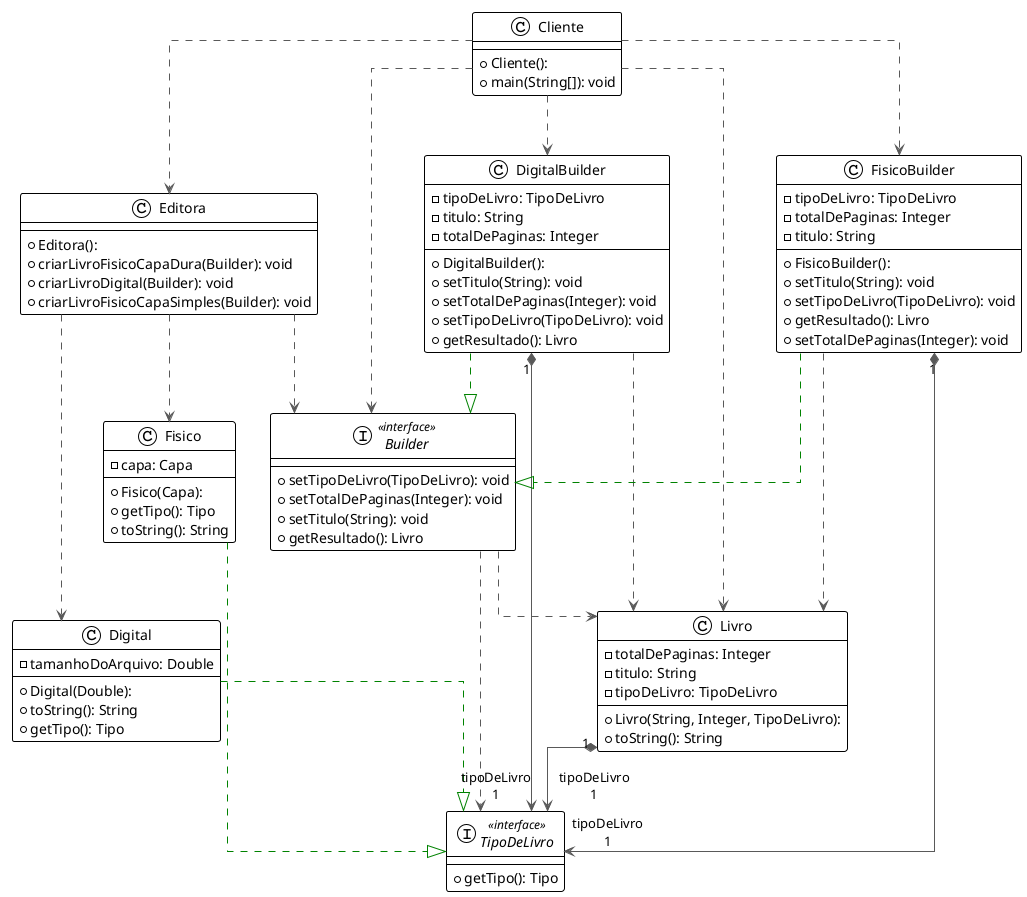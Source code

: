 @startuml

!theme plain
top to bottom direction
skinparam linetype ortho

interface Builder << interface >> {
  + setTipoDeLivro(TipoDeLivro): void
  + setTotalDePaginas(Integer): void
  + setTitulo(String): void
  + getResultado(): Livro
}
class Cliente {
  + Cliente(): 
  + main(String[]): void
}
class Digital {
  + Digital(Double): 
  - tamanhoDoArquivo: Double
  + toString(): String
  + getTipo(): Tipo
}
class DigitalBuilder {
  + DigitalBuilder(): 
  - tipoDeLivro: TipoDeLivro
  - titulo: String
  - totalDePaginas: Integer
  + setTitulo(String): void
  + setTotalDePaginas(Integer): void
  + setTipoDeLivro(TipoDeLivro): void
  + getResultado(): Livro
}
class Editora {
  + Editora(): 
  + criarLivroFisicoCapaDura(Builder): void
  + criarLivroDigital(Builder): void
  + criarLivroFisicoCapaSimples(Builder): void
}
class Fisico {
  + Fisico(Capa): 
  - capa: Capa
  + getTipo(): Tipo
  + toString(): String
}
class FisicoBuilder {
  + FisicoBuilder(): 
  - tipoDeLivro: TipoDeLivro
  - totalDePaginas: Integer
  - titulo: String
  + setTitulo(String): void
  + setTipoDeLivro(TipoDeLivro): void
  + getResultado(): Livro
  + setTotalDePaginas(Integer): void
}
class Livro {
  + Livro(String, Integer, TipoDeLivro): 
  - totalDePaginas: Integer
  - titulo: String
  - tipoDeLivro: TipoDeLivro
  + toString(): String
}
interface TipoDeLivro << interface >> {
  + getTipo(): Tipo
}

Builder         -[#595959,dashed]->  Livro          
Builder         -[#595959,dashed]->  TipoDeLivro    
Cliente         -[#595959,dashed]->  Builder        
Cliente         -[#595959,dashed]->  DigitalBuilder 
Cliente         -[#595959,dashed]->  Editora        
Cliente         -[#595959,dashed]->  FisicoBuilder  
Cliente         -[#595959,dashed]->  Livro          
Digital         -[#008200,dashed]-^  TipoDeLivro    
DigitalBuilder  -[#008200,dashed]-^  Builder        
DigitalBuilder  -[#595959,dashed]->  Livro          
DigitalBuilder "1" *-[#595959,plain]-> "tipoDeLivro\n1" TipoDeLivro    
Editora         -[#595959,dashed]->  Builder        
Editora         -[#595959,dashed]->  Digital        
Editora         -[#595959,dashed]->  Fisico         
Fisico          -[#008200,dashed]-^  TipoDeLivro    
FisicoBuilder   -[#008200,dashed]-^  Builder        
FisicoBuilder   -[#595959,dashed]->  Livro          
FisicoBuilder  "1" *-[#595959,plain]-> "tipoDeLivro\n1" TipoDeLivro    
Livro          "1" *-[#595959,plain]-> "tipoDeLivro\n1" TipoDeLivro    
@enduml
